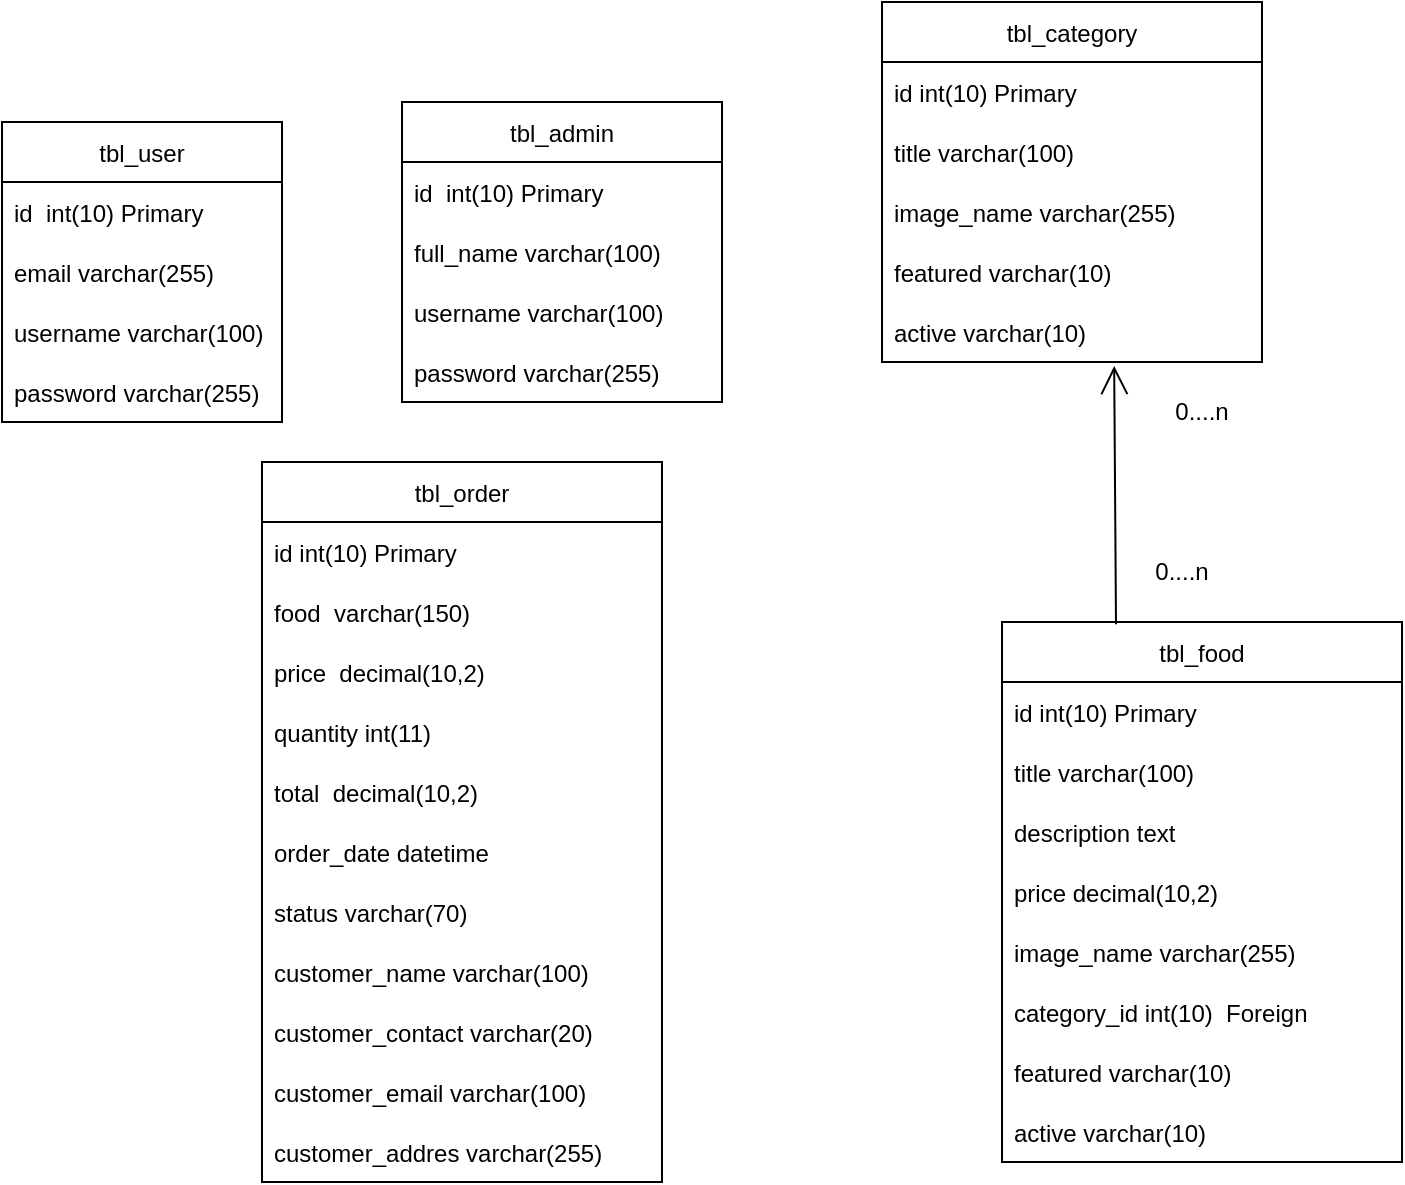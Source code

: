 <mxfile version="20.0.3" type="device"><diagram id="wbAHI3dbJ1djKDoPJe5p" name="Page-1"><mxGraphModel dx="1662" dy="914" grid="1" gridSize="10" guides="1" tooltips="1" connect="1" arrows="1" fold="1" page="1" pageScale="1" pageWidth="827" pageHeight="1169" math="0" shadow="0"><root><mxCell id="0"/><mxCell id="1" parent="0"/><mxCell id="XzlLcXBmGYHLFG8iVhds-1" value="tbl_admin" style="swimlane;fontStyle=0;childLayout=stackLayout;horizontal=1;startSize=30;horizontalStack=0;resizeParent=1;resizeParentMax=0;resizeLast=0;collapsible=1;marginBottom=0;" parent="1" vertex="1"><mxGeometry x="240" y="120" width="160" height="150" as="geometry"/></mxCell><mxCell id="XzlLcXBmGYHLFG8iVhds-2" value="id  int(10) Primary" style="text;strokeColor=none;fillColor=none;align=left;verticalAlign=middle;spacingLeft=4;spacingRight=4;overflow=hidden;points=[[0,0.5],[1,0.5]];portConstraint=eastwest;rotatable=0;" parent="XzlLcXBmGYHLFG8iVhds-1" vertex="1"><mxGeometry y="30" width="160" height="30" as="geometry"/></mxCell><mxCell id="XzlLcXBmGYHLFG8iVhds-3" value="full_name varchar(100)" style="text;strokeColor=none;fillColor=none;align=left;verticalAlign=middle;spacingLeft=4;spacingRight=4;overflow=hidden;points=[[0,0.5],[1,0.5]];portConstraint=eastwest;rotatable=0;" parent="XzlLcXBmGYHLFG8iVhds-1" vertex="1"><mxGeometry y="60" width="160" height="30" as="geometry"/></mxCell><mxCell id="XzlLcXBmGYHLFG8iVhds-4" value="username varchar(100)" style="text;strokeColor=none;fillColor=none;align=left;verticalAlign=middle;spacingLeft=4;spacingRight=4;overflow=hidden;points=[[0,0.5],[1,0.5]];portConstraint=eastwest;rotatable=0;" parent="XzlLcXBmGYHLFG8iVhds-1" vertex="1"><mxGeometry y="90" width="160" height="30" as="geometry"/></mxCell><mxCell id="XzlLcXBmGYHLFG8iVhds-6" value="password varchar(255)" style="text;strokeColor=none;fillColor=none;align=left;verticalAlign=middle;spacingLeft=4;spacingRight=4;overflow=hidden;points=[[0,0.5],[1,0.5]];portConstraint=eastwest;rotatable=0;" parent="XzlLcXBmGYHLFG8iVhds-1" vertex="1"><mxGeometry y="120" width="160" height="30" as="geometry"/></mxCell><mxCell id="XzlLcXBmGYHLFG8iVhds-7" value="tbl_order" style="swimlane;fontStyle=0;childLayout=stackLayout;horizontal=1;startSize=30;horizontalStack=0;resizeParent=1;resizeParentMax=0;resizeLast=0;collapsible=1;marginBottom=0;" parent="1" vertex="1"><mxGeometry x="170" y="300" width="200" height="360" as="geometry"/></mxCell><mxCell id="XzlLcXBmGYHLFG8iVhds-8" value="id int(10) Primary" style="text;strokeColor=none;fillColor=none;align=left;verticalAlign=middle;spacingLeft=4;spacingRight=4;overflow=hidden;points=[[0,0.5],[1,0.5]];portConstraint=eastwest;rotatable=0;" parent="XzlLcXBmGYHLFG8iVhds-7" vertex="1"><mxGeometry y="30" width="200" height="30" as="geometry"/></mxCell><mxCell id="XzlLcXBmGYHLFG8iVhds-9" value="food  varchar(150)" style="text;strokeColor=none;fillColor=none;align=left;verticalAlign=middle;spacingLeft=4;spacingRight=4;overflow=hidden;points=[[0,0.5],[1,0.5]];portConstraint=eastwest;rotatable=0;" parent="XzlLcXBmGYHLFG8iVhds-7" vertex="1"><mxGeometry y="60" width="200" height="30" as="geometry"/></mxCell><mxCell id="XzlLcXBmGYHLFG8iVhds-10" value="price  decimal(10,2)" style="text;strokeColor=none;fillColor=none;align=left;verticalAlign=middle;spacingLeft=4;spacingRight=4;overflow=hidden;points=[[0,0.5],[1,0.5]];portConstraint=eastwest;rotatable=0;" parent="XzlLcXBmGYHLFG8iVhds-7" vertex="1"><mxGeometry y="90" width="200" height="30" as="geometry"/></mxCell><mxCell id="XzlLcXBmGYHLFG8iVhds-11" value="quantity int(11)" style="text;strokeColor=none;fillColor=none;align=left;verticalAlign=middle;spacingLeft=4;spacingRight=4;overflow=hidden;points=[[0,0.5],[1,0.5]];portConstraint=eastwest;rotatable=0;" parent="XzlLcXBmGYHLFG8iVhds-7" vertex="1"><mxGeometry y="120" width="200" height="30" as="geometry"/></mxCell><mxCell id="XzlLcXBmGYHLFG8iVhds-12" value="total  decimal(10,2)" style="text;strokeColor=none;fillColor=none;align=left;verticalAlign=middle;spacingLeft=4;spacingRight=4;overflow=hidden;points=[[0,0.5],[1,0.5]];portConstraint=eastwest;rotatable=0;" parent="XzlLcXBmGYHLFG8iVhds-7" vertex="1"><mxGeometry y="150" width="200" height="30" as="geometry"/></mxCell><mxCell id="XzlLcXBmGYHLFG8iVhds-13" value="order_date datetime" style="text;strokeColor=none;fillColor=none;align=left;verticalAlign=middle;spacingLeft=4;spacingRight=4;overflow=hidden;points=[[0,0.5],[1,0.5]];portConstraint=eastwest;rotatable=0;" parent="XzlLcXBmGYHLFG8iVhds-7" vertex="1"><mxGeometry y="180" width="200" height="30" as="geometry"/></mxCell><mxCell id="XzlLcXBmGYHLFG8iVhds-14" value="status varchar(70)" style="text;strokeColor=none;fillColor=none;align=left;verticalAlign=middle;spacingLeft=4;spacingRight=4;overflow=hidden;points=[[0,0.5],[1,0.5]];portConstraint=eastwest;rotatable=0;" parent="XzlLcXBmGYHLFG8iVhds-7" vertex="1"><mxGeometry y="210" width="200" height="30" as="geometry"/></mxCell><mxCell id="XzlLcXBmGYHLFG8iVhds-15" value="customer_name varchar(100)" style="text;strokeColor=none;fillColor=none;align=left;verticalAlign=middle;spacingLeft=4;spacingRight=4;overflow=hidden;points=[[0,0.5],[1,0.5]];portConstraint=eastwest;rotatable=0;" parent="XzlLcXBmGYHLFG8iVhds-7" vertex="1"><mxGeometry y="240" width="200" height="30" as="geometry"/></mxCell><mxCell id="XzlLcXBmGYHLFG8iVhds-16" value="customer_contact varchar(20)" style="text;strokeColor=none;fillColor=none;align=left;verticalAlign=middle;spacingLeft=4;spacingRight=4;overflow=hidden;points=[[0,0.5],[1,0.5]];portConstraint=eastwest;rotatable=0;" parent="XzlLcXBmGYHLFG8iVhds-7" vertex="1"><mxGeometry y="270" width="200" height="30" as="geometry"/></mxCell><mxCell id="XzlLcXBmGYHLFG8iVhds-17" value="customer_email varchar(100)" style="text;strokeColor=none;fillColor=none;align=left;verticalAlign=middle;spacingLeft=4;spacingRight=4;overflow=hidden;points=[[0,0.5],[1,0.5]];portConstraint=eastwest;rotatable=0;" parent="XzlLcXBmGYHLFG8iVhds-7" vertex="1"><mxGeometry y="300" width="200" height="30" as="geometry"/></mxCell><mxCell id="XzlLcXBmGYHLFG8iVhds-18" value="customer_addres varchar(255)" style="text;strokeColor=none;fillColor=none;align=left;verticalAlign=middle;spacingLeft=4;spacingRight=4;overflow=hidden;points=[[0,0.5],[1,0.5]];portConstraint=eastwest;rotatable=0;" parent="XzlLcXBmGYHLFG8iVhds-7" vertex="1"><mxGeometry y="330" width="200" height="30" as="geometry"/></mxCell><mxCell id="XzlLcXBmGYHLFG8iVhds-19" value="tbl_category" style="swimlane;fontStyle=0;childLayout=stackLayout;horizontal=1;startSize=30;horizontalStack=0;resizeParent=1;resizeParentMax=0;resizeLast=0;collapsible=1;marginBottom=0;" parent="1" vertex="1"><mxGeometry x="480" y="70" width="190" height="180" as="geometry"/></mxCell><mxCell id="XzlLcXBmGYHLFG8iVhds-20" value="id int(10) Primary" style="text;strokeColor=none;fillColor=none;align=left;verticalAlign=middle;spacingLeft=4;spacingRight=4;overflow=hidden;points=[[0,0.5],[1,0.5]];portConstraint=eastwest;rotatable=0;" parent="XzlLcXBmGYHLFG8iVhds-19" vertex="1"><mxGeometry y="30" width="190" height="30" as="geometry"/></mxCell><mxCell id="XzlLcXBmGYHLFG8iVhds-21" value="title varchar(100)" style="text;strokeColor=none;fillColor=none;align=left;verticalAlign=middle;spacingLeft=4;spacingRight=4;overflow=hidden;points=[[0,0.5],[1,0.5]];portConstraint=eastwest;rotatable=0;" parent="XzlLcXBmGYHLFG8iVhds-19" vertex="1"><mxGeometry y="60" width="190" height="30" as="geometry"/></mxCell><mxCell id="XzlLcXBmGYHLFG8iVhds-22" value="image_name varchar(255)" style="text;strokeColor=none;fillColor=none;align=left;verticalAlign=middle;spacingLeft=4;spacingRight=4;overflow=hidden;points=[[0,0.5],[1,0.5]];portConstraint=eastwest;rotatable=0;" parent="XzlLcXBmGYHLFG8iVhds-19" vertex="1"><mxGeometry y="90" width="190" height="30" as="geometry"/></mxCell><mxCell id="XzlLcXBmGYHLFG8iVhds-23" value="featured varchar(10)" style="text;strokeColor=none;fillColor=none;align=left;verticalAlign=middle;spacingLeft=4;spacingRight=4;overflow=hidden;points=[[0,0.5],[1,0.5]];portConstraint=eastwest;rotatable=0;" parent="XzlLcXBmGYHLFG8iVhds-19" vertex="1"><mxGeometry y="120" width="190" height="30" as="geometry"/></mxCell><mxCell id="XzlLcXBmGYHLFG8iVhds-24" value="active varchar(10)" style="text;strokeColor=none;fillColor=none;align=left;verticalAlign=middle;spacingLeft=4;spacingRight=4;overflow=hidden;points=[[0,0.5],[1,0.5]];portConstraint=eastwest;rotatable=0;" parent="XzlLcXBmGYHLFG8iVhds-19" vertex="1"><mxGeometry y="150" width="190" height="30" as="geometry"/></mxCell><mxCell id="XzlLcXBmGYHLFG8iVhds-25" value="tbl_food" style="swimlane;fontStyle=0;childLayout=stackLayout;horizontal=1;startSize=30;horizontalStack=0;resizeParent=1;resizeParentMax=0;resizeLast=0;collapsible=1;marginBottom=0;" parent="1" vertex="1"><mxGeometry x="540" y="380" width="200" height="270" as="geometry"/></mxCell><mxCell id="XzlLcXBmGYHLFG8iVhds-26" value="id int(10) Primary" style="text;strokeColor=none;fillColor=none;align=left;verticalAlign=middle;spacingLeft=4;spacingRight=4;overflow=hidden;points=[[0,0.5],[1,0.5]];portConstraint=eastwest;rotatable=0;" parent="XzlLcXBmGYHLFG8iVhds-25" vertex="1"><mxGeometry y="30" width="200" height="30" as="geometry"/></mxCell><mxCell id="XzlLcXBmGYHLFG8iVhds-27" value="title varchar(100)" style="text;strokeColor=none;fillColor=none;align=left;verticalAlign=middle;spacingLeft=4;spacingRight=4;overflow=hidden;points=[[0,0.5],[1,0.5]];portConstraint=eastwest;rotatable=0;" parent="XzlLcXBmGYHLFG8iVhds-25" vertex="1"><mxGeometry y="60" width="200" height="30" as="geometry"/></mxCell><mxCell id="XzlLcXBmGYHLFG8iVhds-28" value="description text" style="text;strokeColor=none;fillColor=none;align=left;verticalAlign=middle;spacingLeft=4;spacingRight=4;overflow=hidden;points=[[0,0.5],[1,0.5]];portConstraint=eastwest;rotatable=0;" parent="XzlLcXBmGYHLFG8iVhds-25" vertex="1"><mxGeometry y="90" width="200" height="30" as="geometry"/></mxCell><mxCell id="XzlLcXBmGYHLFG8iVhds-29" value="price&#9;decimal(10,2)" style="text;strokeColor=none;fillColor=none;align=left;verticalAlign=middle;spacingLeft=4;spacingRight=4;overflow=hidden;points=[[0,0.5],[1,0.5]];portConstraint=eastwest;rotatable=0;" parent="XzlLcXBmGYHLFG8iVhds-25" vertex="1"><mxGeometry y="120" width="200" height="30" as="geometry"/></mxCell><mxCell id="XzlLcXBmGYHLFG8iVhds-30" value="image_name varchar(255)" style="text;strokeColor=none;fillColor=none;align=left;verticalAlign=middle;spacingLeft=4;spacingRight=4;overflow=hidden;points=[[0,0.5],[1,0.5]];portConstraint=eastwest;rotatable=0;" parent="XzlLcXBmGYHLFG8iVhds-25" vertex="1"><mxGeometry y="150" width="200" height="30" as="geometry"/></mxCell><mxCell id="XzlLcXBmGYHLFG8iVhds-31" value="category_id int(10)  Foreign" style="text;strokeColor=none;fillColor=none;align=left;verticalAlign=middle;spacingLeft=4;spacingRight=4;overflow=hidden;points=[[0,0.5],[1,0.5]];portConstraint=eastwest;rotatable=0;" parent="XzlLcXBmGYHLFG8iVhds-25" vertex="1"><mxGeometry y="180" width="200" height="30" as="geometry"/></mxCell><mxCell id="XzlLcXBmGYHLFG8iVhds-32" value="featured varchar(10)" style="text;strokeColor=none;fillColor=none;align=left;verticalAlign=middle;spacingLeft=4;spacingRight=4;overflow=hidden;points=[[0,0.5],[1,0.5]];portConstraint=eastwest;rotatable=0;" parent="XzlLcXBmGYHLFG8iVhds-25" vertex="1"><mxGeometry y="210" width="200" height="30" as="geometry"/></mxCell><mxCell id="XzlLcXBmGYHLFG8iVhds-33" value="active varchar(10)" style="text;strokeColor=none;fillColor=none;align=left;verticalAlign=middle;spacingLeft=4;spacingRight=4;overflow=hidden;points=[[0,0.5],[1,0.5]];portConstraint=eastwest;rotatable=0;" parent="XzlLcXBmGYHLFG8iVhds-25" vertex="1"><mxGeometry y="240" width="200" height="30" as="geometry"/></mxCell><mxCell id="XzlLcXBmGYHLFG8iVhds-37" value="" style="endArrow=open;endFill=1;endSize=12;html=1;rounded=0;entryX=0.611;entryY=1.067;entryDx=0;entryDy=0;entryPerimeter=0;exitX=0.285;exitY=0.004;exitDx=0;exitDy=0;exitPerimeter=0;" parent="1" source="XzlLcXBmGYHLFG8iVhds-25" target="XzlLcXBmGYHLFG8iVhds-24" edge="1"><mxGeometry width="160" relative="1" as="geometry"><mxPoint x="460" y="320" as="sourcePoint"/><mxPoint x="620" y="320" as="targetPoint"/></mxGeometry></mxCell><mxCell id="XzlLcXBmGYHLFG8iVhds-38" value="0....n" style="text;html=1;strokeColor=none;fillColor=none;align=center;verticalAlign=middle;whiteSpace=wrap;rounded=0;" parent="1" vertex="1"><mxGeometry x="600" y="340" width="60" height="30" as="geometry"/></mxCell><mxCell id="XzlLcXBmGYHLFG8iVhds-39" value="0....n" style="text;html=1;strokeColor=none;fillColor=none;align=center;verticalAlign=middle;whiteSpace=wrap;rounded=0;" parent="1" vertex="1"><mxGeometry x="610" y="260" width="60" height="30" as="geometry"/></mxCell><mxCell id="i0QCw_-VbsEtr-FYZURT-1" value="tbl_user" style="swimlane;fontStyle=0;childLayout=stackLayout;horizontal=1;startSize=30;horizontalStack=0;resizeParent=1;resizeParentMax=0;resizeLast=0;collapsible=1;marginBottom=0;" vertex="1" parent="1"><mxGeometry x="40" y="130" width="140" height="150" as="geometry"/></mxCell><mxCell id="i0QCw_-VbsEtr-FYZURT-2" value="id  int(10) Primary" style="text;strokeColor=none;fillColor=none;align=left;verticalAlign=middle;spacingLeft=4;spacingRight=4;overflow=hidden;points=[[0,0.5],[1,0.5]];portConstraint=eastwest;rotatable=0;" vertex="1" parent="i0QCw_-VbsEtr-FYZURT-1"><mxGeometry y="30" width="140" height="30" as="geometry"/></mxCell><mxCell id="i0QCw_-VbsEtr-FYZURT-3" value="email varchar(255)" style="text;strokeColor=none;fillColor=none;align=left;verticalAlign=middle;spacingLeft=4;spacingRight=4;overflow=hidden;points=[[0,0.5],[1,0.5]];portConstraint=eastwest;rotatable=0;" vertex="1" parent="i0QCw_-VbsEtr-FYZURT-1"><mxGeometry y="60" width="140" height="30" as="geometry"/></mxCell><mxCell id="i0QCw_-VbsEtr-FYZURT-4" value="username varchar(100)" style="text;strokeColor=none;fillColor=none;align=left;verticalAlign=middle;spacingLeft=4;spacingRight=4;overflow=hidden;points=[[0,0.5],[1,0.5]];portConstraint=eastwest;rotatable=0;" vertex="1" parent="i0QCw_-VbsEtr-FYZURT-1"><mxGeometry y="90" width="140" height="30" as="geometry"/></mxCell><mxCell id="i0QCw_-VbsEtr-FYZURT-5" value="password varchar(255)" style="text;strokeColor=none;fillColor=none;align=left;verticalAlign=middle;spacingLeft=4;spacingRight=4;overflow=hidden;points=[[0,0.5],[1,0.5]];portConstraint=eastwest;rotatable=0;" vertex="1" parent="i0QCw_-VbsEtr-FYZURT-1"><mxGeometry y="120" width="140" height="30" as="geometry"/></mxCell></root></mxGraphModel></diagram></mxfile>